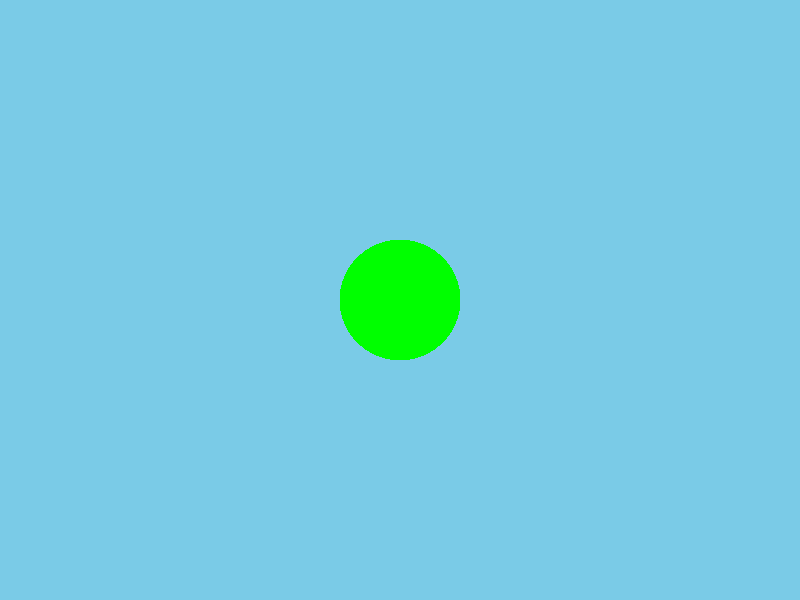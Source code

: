 // 2_sphere2.pov

#include "colors.inc"
              
camera{ 
  location <0.0, 0.0, -5.0> 
  look_at  <0.0, 0.0, 0.0>
} 

light_source { 
  <5.0,5.0,-5.0> 
  color rgb <1.0, 1.0, 1.0>
} 
          
background{ color SkyBlue }
          
sphere {
  <0, 0, 0>  0.5      
  pigment {color Green}
}